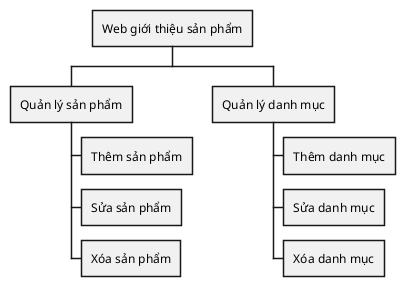 ' Work Breakdown Structure (WBS)
@startwbs wbs
* Web giới thiệu sản phẩm

** Quản lý sản phẩm
*** Thêm sản phẩm
*** Sửa sản phẩm
*** Xóa sản phẩm

** Quản lý danh mục
*** Thêm danh mục
*** Sửa danh mục
*** Xóa danh mục
@endwbs
